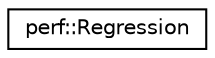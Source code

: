 digraph "Graphical Class Hierarchy"
{
 // LATEX_PDF_SIZE
  edge [fontname="Helvetica",fontsize="10",labelfontname="Helvetica",labelfontsize="10"];
  node [fontname="Helvetica",fontsize="10",shape=record];
  rankdir="LR";
  Node0 [label="perf::Regression",height=0.2,width=0.4,color="black", fillcolor="white", style="filled",URL="$classperf_1_1_regression.html",tooltip=" "];
}
